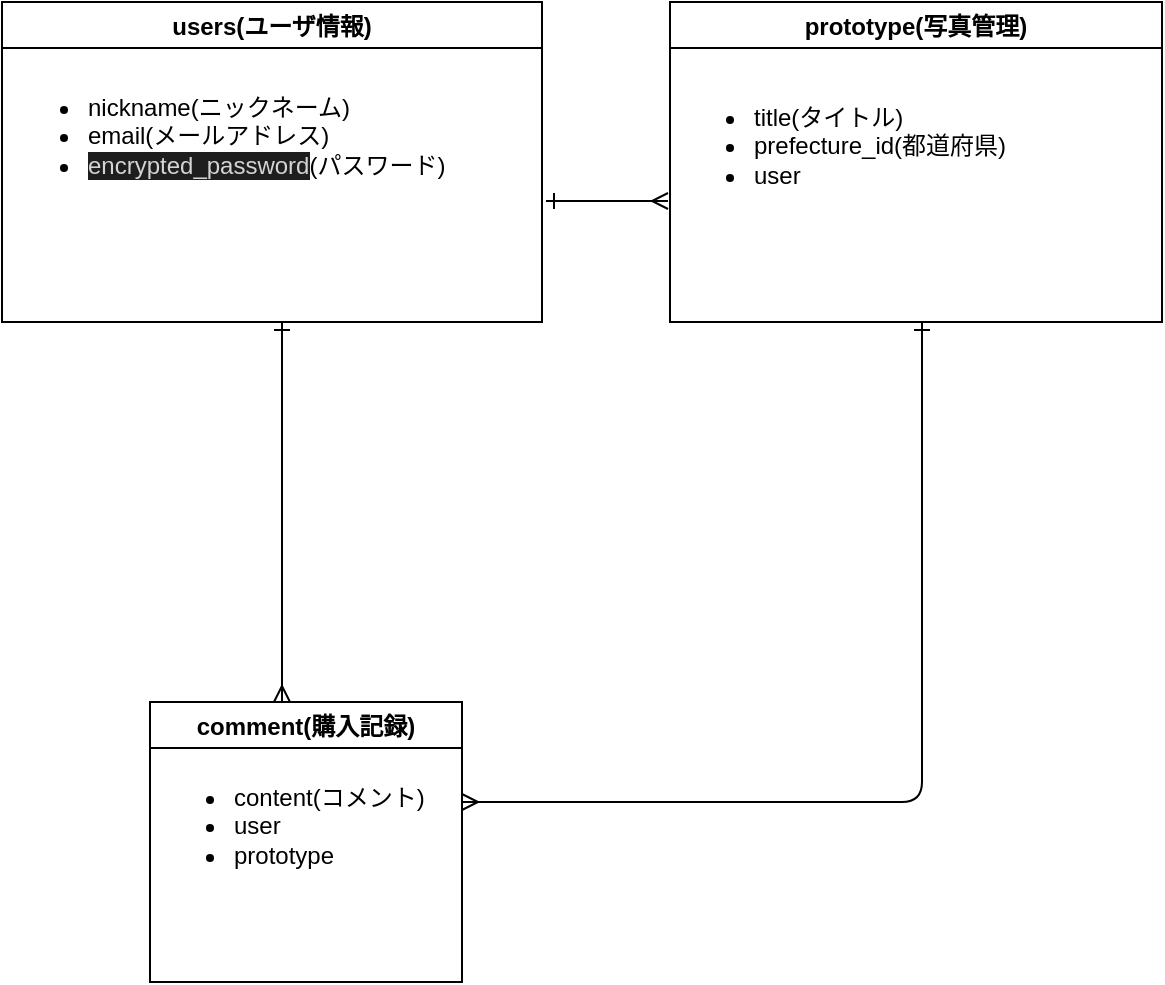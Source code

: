 <mxfile>
    <diagram id="SfG7K7Rxj6o-jMoaFrJJ" name="ER図">
        <mxGraphModel dx="881" dy="565" grid="1" gridSize="10" guides="1" tooltips="1" connect="1" arrows="1" fold="1" page="1" pageScale="1" pageWidth="827" pageHeight="1169" math="0" shadow="0">
            <root>
                <mxCell id="0"/>
                <mxCell id="1" parent="0"/>
                <mxCell id="xTwvr2Q7kiHGhYZqlmzI-2" value="users(ユーザ情報)" style="swimlane;" parent="1" vertex="1">
                    <mxGeometry x="60" y="280" width="270" height="160" as="geometry"/>
                </mxCell>
                <mxCell id="xTwvr2Q7kiHGhYZqlmzI-3" value="&lt;ul&gt;&lt;li&gt;nickname(ニックネーム)&lt;/li&gt;&lt;li&gt;email(メールアドレス)&lt;/li&gt;&lt;li&gt;&lt;span style=&quot;background-color: rgb(30 , 30 , 30) ; color: rgb(212 , 212 , 212)&quot;&gt;encrypted_password&lt;/span&gt;(パスワード)&lt;/li&gt;&lt;/ul&gt;" style="text;strokeColor=none;fillColor=none;html=1;whiteSpace=wrap;verticalAlign=middle;overflow=hidden;" parent="xTwvr2Q7kiHGhYZqlmzI-2" vertex="1">
                    <mxGeometry x="1" y="23" width="230" height="87" as="geometry"/>
                </mxCell>
                <mxCell id="xTwvr2Q7kiHGhYZqlmzI-4" value="prototype(写真管理)" style="swimlane;fillColor=none;" parent="1" vertex="1">
                    <mxGeometry x="394" y="280" width="246" height="160" as="geometry"/>
                </mxCell>
                <mxCell id="xTwvr2Q7kiHGhYZqlmzI-5" value="&lt;ul&gt;&lt;li&gt;title(タイトル)&lt;/li&gt;&lt;li&gt;prefecture_id(都道府県)&lt;br&gt;&lt;/li&gt;&lt;li&gt;user&lt;/li&gt;&lt;/ul&gt;" style="text;strokeColor=none;fillColor=none;html=1;whiteSpace=wrap;verticalAlign=middle;overflow=hidden;" parent="xTwvr2Q7kiHGhYZqlmzI-4" vertex="1">
                    <mxGeometry y="23" width="230" height="97" as="geometry"/>
                </mxCell>
                <mxCell id="xTwvr2Q7kiHGhYZqlmzI-6" value="comment(購入記録)" style="swimlane;fillColor=none;" parent="1" vertex="1">
                    <mxGeometry x="134" y="630" width="156" height="140" as="geometry"/>
                </mxCell>
                <mxCell id="xTwvr2Q7kiHGhYZqlmzI-7" value="&lt;ul&gt;&lt;li&gt;content(コメント)&lt;/li&gt;&lt;li&gt;user&lt;/li&gt;&lt;li&gt;prototype&lt;/li&gt;&lt;/ul&gt;" style="text;strokeColor=none;fillColor=none;html=1;whiteSpace=wrap;verticalAlign=middle;overflow=hidden;" parent="xTwvr2Q7kiHGhYZqlmzI-6" vertex="1">
                    <mxGeometry y="23.5" width="140" height="77" as="geometry"/>
                </mxCell>
                <mxCell id="xTwvr2Q7kiHGhYZqlmzI-10" style="edgeStyle=none;html=1;entryX=1.013;entryY=0.357;entryDx=0;entryDy=0;endArrow=ERone;endFill=0;startArrow=ERmany;startFill=0;entryPerimeter=0;" parent="1" edge="1">
                    <mxGeometry relative="1" as="geometry">
                        <mxPoint x="393.01" y="379.5" as="sourcePoint"/>
                        <mxPoint x="332.0" y="379.539" as="targetPoint"/>
                    </mxGeometry>
                </mxCell>
                <mxCell id="xTwvr2Q7kiHGhYZqlmzI-11" style="edgeStyle=none;html=1;endArrow=ERone;endFill=0;startArrow=ERmany;startFill=0;exitX=0.423;exitY=0;exitDx=0;exitDy=0;exitPerimeter=0;" parent="1" source="xTwvr2Q7kiHGhYZqlmzI-6" edge="1">
                    <mxGeometry relative="1" as="geometry">
                        <mxPoint x="200" y="620" as="sourcePoint"/>
                        <mxPoint x="200" y="440" as="targetPoint"/>
                        <Array as="points"/>
                    </mxGeometry>
                </mxCell>
                <mxCell id="xTwvr2Q7kiHGhYZqlmzI-14" style="edgeStyle=none;html=1;endArrow=ERone;endFill=0;startArrow=ERmany;startFill=0;" parent="1" edge="1">
                    <mxGeometry relative="1" as="geometry">
                        <mxPoint x="290" y="680" as="sourcePoint"/>
                        <mxPoint x="520" y="440" as="targetPoint"/>
                        <Array as="points">
                            <mxPoint x="520" y="680"/>
                        </Array>
                    </mxGeometry>
                </mxCell>
            </root>
        </mxGraphModel>
    </diagram>
    <diagram id="aA2Uncg0TbQbx1IRr3ln" name="画面遷移図">
        <mxGraphModel dx="881" dy="565" grid="1" gridSize="10" guides="1" tooltips="1" connect="1" arrows="1" fold="1" page="1" pageScale="1" pageWidth="827" pageHeight="1169" math="0" shadow="0">
            <root>
                <mxCell id="U2sj8nQtk7KFWIcbjcra-0"/>
                <mxCell id="U2sj8nQtk7KFWIcbjcra-1" parent="U2sj8nQtk7KFWIcbjcra-0"/>
                <mxCell id="344tZfbyBW5fVHYdLOcZ-0" value="一覧ページ" style="text;html=1;strokeColor=none;fillColor=none;align=center;verticalAlign=middle;whiteSpace=wrap;rounded=0;" parent="U2sj8nQtk7KFWIcbjcra-1" vertex="1">
                    <mxGeometry x="120" y="120" width="120" height="30" as="geometry"/>
                </mxCell>
                <mxCell id="344tZfbyBW5fVHYdLOcZ-1" value="" style="endArrow=none;html=1;exitX=1;exitY=0.5;exitDx=0;exitDy=0;" parent="U2sj8nQtk7KFWIcbjcra-1" source="344tZfbyBW5fVHYdLOcZ-0" edge="1">
                    <mxGeometry width="50" height="50" relative="1" as="geometry">
                        <mxPoint x="380" y="310" as="sourcePoint"/>
                        <mxPoint x="360" y="135" as="targetPoint"/>
                    </mxGeometry>
                </mxCell>
                <mxCell id="344tZfbyBW5fVHYdLOcZ-2" value="ユーザーログインページ" style="text;html=1;strokeColor=none;fillColor=none;align=center;verticalAlign=middle;whiteSpace=wrap;rounded=0;" parent="U2sj8nQtk7KFWIcbjcra-1" vertex="1">
                    <mxGeometry x="360" y="120" width="150" height="30" as="geometry"/>
                </mxCell>
                <mxCell id="344tZfbyBW5fVHYdLOcZ-3" value="" style="endArrow=none;html=1;" parent="U2sj8nQtk7KFWIcbjcra-1" edge="1">
                    <mxGeometry width="50" height="50" relative="1" as="geometry">
                        <mxPoint x="320" y="135" as="sourcePoint"/>
                        <mxPoint x="360" y="180" as="targetPoint"/>
                        <Array as="points">
                            <mxPoint x="320" y="180"/>
                        </Array>
                    </mxGeometry>
                </mxCell>
                <mxCell id="344tZfbyBW5fVHYdLOcZ-4" value="ユーザー新規登録ページ" style="text;html=1;strokeColor=none;fillColor=none;align=center;verticalAlign=middle;whiteSpace=wrap;rounded=0;" parent="U2sj8nQtk7KFWIcbjcra-1" vertex="1">
                    <mxGeometry x="360" y="165" width="150" height="30" as="geometry"/>
                </mxCell>
                <mxCell id="344tZfbyBW5fVHYdLOcZ-5" value="" style="endArrow=none;html=1;" parent="U2sj8nQtk7KFWIcbjcra-1" edge="1">
                    <mxGeometry width="50" height="50" relative="1" as="geometry">
                        <mxPoint x="320" y="171" as="sourcePoint"/>
                        <mxPoint x="360" y="216" as="targetPoint"/>
                        <Array as="points">
                            <mxPoint x="320" y="216"/>
                        </Array>
                    </mxGeometry>
                </mxCell>
                <mxCell id="344tZfbyBW5fVHYdLOcZ-6" value="ユーザーマイページ" style="text;html=1;strokeColor=none;fillColor=none;align=center;verticalAlign=middle;whiteSpace=wrap;rounded=0;" parent="U2sj8nQtk7KFWIcbjcra-1" vertex="1">
                    <mxGeometry x="358" y="201" width="150" height="30" as="geometry"/>
                </mxCell>
                <mxCell id="344tZfbyBW5fVHYdLOcZ-8" value="" style="endArrow=none;html=1;" parent="U2sj8nQtk7KFWIcbjcra-1" edge="1">
                    <mxGeometry width="50" height="50" relative="1" as="geometry">
                        <mxPoint x="320" y="208" as="sourcePoint"/>
                        <mxPoint x="360" y="253" as="targetPoint"/>
                        <Array as="points">
                            <mxPoint x="320" y="253"/>
                        </Array>
                    </mxGeometry>
                </mxCell>
                <mxCell id="344tZfbyBW5fVHYdLOcZ-9" value="投稿ページ" style="text;html=1;strokeColor=none;fillColor=none;align=center;verticalAlign=middle;whiteSpace=wrap;rounded=0;" parent="U2sj8nQtk7KFWIcbjcra-1" vertex="1">
                    <mxGeometry x="360" y="238" width="150" height="30" as="geometry"/>
                </mxCell>
                <mxCell id="344tZfbyBW5fVHYdLOcZ-10" value="" style="endArrow=none;html=1;" parent="U2sj8nQtk7KFWIcbjcra-1" edge="1">
                    <mxGeometry width="50" height="50" relative="1" as="geometry">
                        <mxPoint x="320" y="244" as="sourcePoint"/>
                        <mxPoint x="360" y="289" as="targetPoint"/>
                        <Array as="points">
                            <mxPoint x="320" y="289"/>
                        </Array>
                    </mxGeometry>
                </mxCell>
                <mxCell id="344tZfbyBW5fVHYdLOcZ-11" value="詳細ページ" style="text;html=1;strokeColor=none;fillColor=none;align=center;verticalAlign=middle;whiteSpace=wrap;rounded=0;" parent="U2sj8nQtk7KFWIcbjcra-1" vertex="1">
                    <mxGeometry x="358" y="274" width="150" height="30" as="geometry"/>
                </mxCell>
                <mxCell id="344tZfbyBW5fVHYdLOcZ-13" value="" style="endArrow=none;html=1;" parent="U2sj8nQtk7KFWIcbjcra-1" edge="1">
                    <mxGeometry width="50" height="50" relative="1" as="geometry">
                        <mxPoint x="430" y="305" as="sourcePoint"/>
                        <mxPoint x="470" y="350" as="targetPoint"/>
                        <Array as="points">
                            <mxPoint x="430" y="350"/>
                        </Array>
                    </mxGeometry>
                </mxCell>
                <mxCell id="344tZfbyBW5fVHYdLOcZ-14" value="編集ページ" style="text;html=1;strokeColor=none;fillColor=none;align=center;verticalAlign=middle;whiteSpace=wrap;rounded=0;" parent="U2sj8nQtk7KFWIcbjcra-1" vertex="1">
                    <mxGeometry x="470" y="335" width="150" height="30" as="geometry"/>
                </mxCell>
                <mxCell id="344tZfbyBW5fVHYdLOcZ-15" value="" style="endArrow=none;html=1;" parent="U2sj8nQtk7KFWIcbjcra-1" edge="1">
                    <mxGeometry width="50" height="50" relative="1" as="geometry">
                        <mxPoint x="430" y="341" as="sourcePoint"/>
                        <mxPoint x="470" y="386" as="targetPoint"/>
                        <Array as="points">
                            <mxPoint x="430" y="386"/>
                        </Array>
                    </mxGeometry>
                </mxCell>
                <mxCell id="344tZfbyBW5fVHYdLOcZ-16" value="削除完了ページ" style="text;html=1;strokeColor=none;fillColor=none;align=center;verticalAlign=middle;whiteSpace=wrap;rounded=0;" parent="U2sj8nQtk7KFWIcbjcra-1" vertex="1">
                    <mxGeometry x="468" y="371" width="150" height="30" as="geometry"/>
                </mxCell>
            </root>
        </mxGraphModel>
    </diagram>
</mxfile>